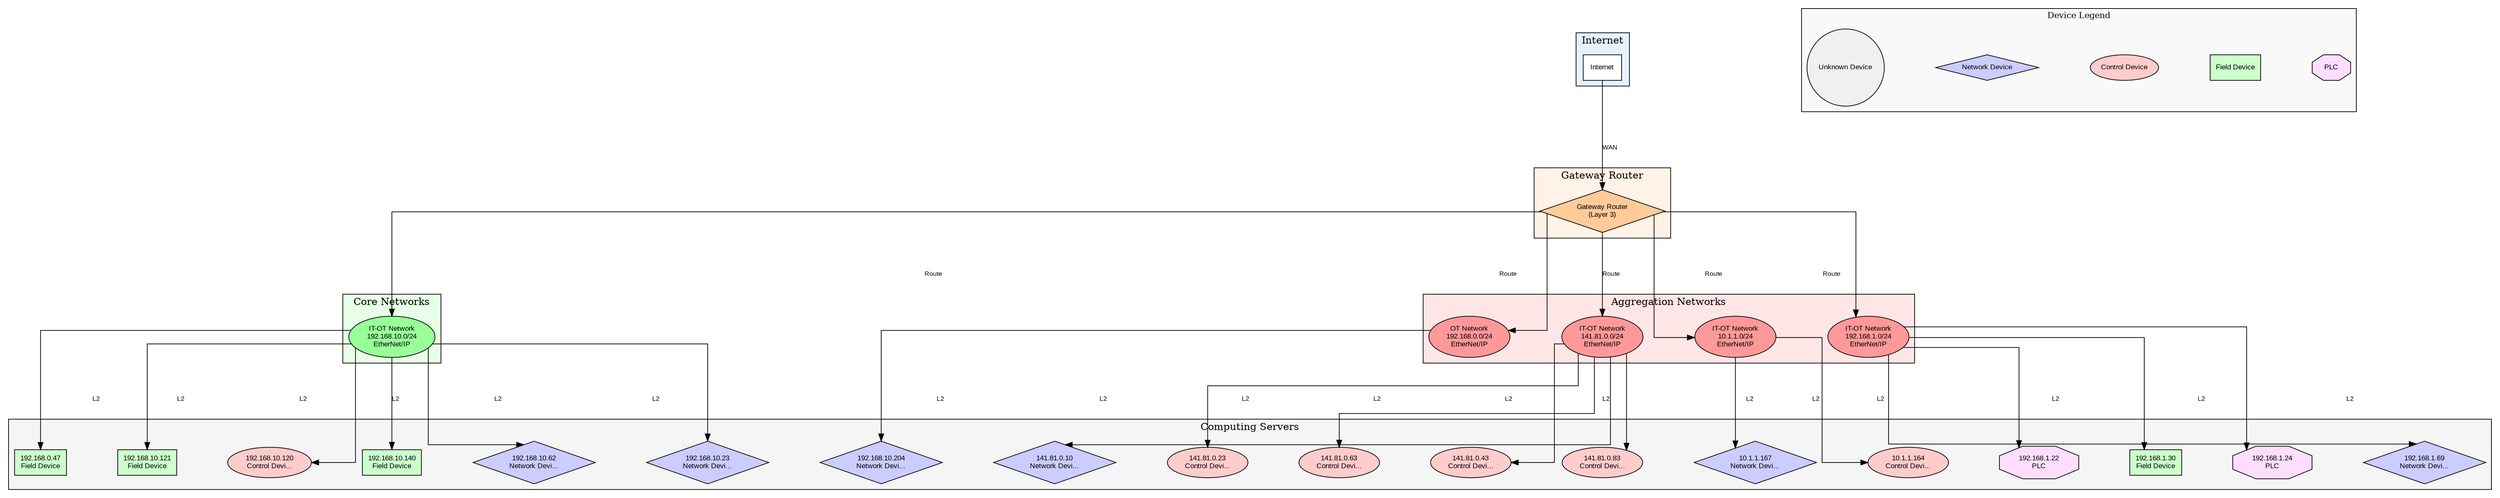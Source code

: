 digraph HierarchicalNetwork {
  rankdir=TB;
  ranksep=1.5;
  nodesep=1.0;
  splines=ortho;
  concentrate=false;
  bgcolor=white;
  node [fontname="Arial", fontsize=10];
  edge [fontname="Arial", fontsize=9];

  // Layer 1: Internet
  subgraph cluster_internet {
    rank=source;
    label="Internet";
    style=filled;
    fillcolor="#e6f3ff";
    internet [label="Internet", shape=cloud, style=filled, fillcolor="white"];
  }

  // Layer 2: Gateway Router
  subgraph cluster_gateway {
    rank=same;
    label="Gateway Router";
    style=filled;
    fillcolor="#fff2e6";
    gateway_router [label="Gateway Router\n(Layer 3)", shape=diamond, style=filled, fillcolor="#ffcc99"];
  }

  // Layer 3: Core Networks
  subgraph cluster_core {
    rank=same;
    label="Core Networks";
    style=filled;
    fillcolor="#e6ffe6";
    core_net0 [label="IT-OT Network\n192.168.10.0/24\nEtherNet/IP", shape=ellipse, style=filled, fillcolor="#99ff99"];
  }

  // Layer 4: Aggregation Networks
  subgraph cluster_aggregation {
    rank=same;
    label="Aggregation Networks";
    style=filled;
    fillcolor="#ffe6e6";
    agg_net0 [label="OT Network\n192.168.0.0/24\nEtherNet/IP", shape=ellipse, style=filled, fillcolor="#ff9999"];
    agg_net1 [label="IT-OT Network\n141.81.0.0/24\nEtherNet/IP", shape=ellipse, style=filled, fillcolor="#ff9999"];
    agg_net2 [label="IT-OT Network\n10.1.1.0/24\nEtherNet/IP", shape=ellipse, style=filled, fillcolor="#ff9999"];
    agg_net3 [label="IT-OT Network\n192.168.1.0/24\nEtherNet/IP", shape=ellipse, style=filled, fillcolor="#ff9999"];
  }

  // Layer 6: Computing Servers/Devices
  subgraph cluster_devices {
    rank=sink;
    label="Computing Servers";
    style=filled;
    fillcolor="#f5f5f5";
    device_0 [label="192.168.0.47\nField Device", shape=box, style=filled, fillcolor="#ccffcc"];
    device_1 [label="192.168.10.121\nField Device", shape=box, style=filled, fillcolor="#ccffcc"];
    device_2 [label="192.168.10.120\nControl Devi...", shape=ellipse, style=filled, fillcolor="#ffcccc"];
    device_3 [label="192.168.10.140\nField Device", shape=box, style=filled, fillcolor="#ccffcc"];
    device_4 [label="192.168.10.62\nNetwork Devi...", shape=diamond, style=filled, fillcolor="#ccccff"];
    device_5 [label="192.168.10.23\nNetwork Devi...", shape=diamond, style=filled, fillcolor="#ccccff"];
    device_6 [label="192.168.10.204\nNetwork Devi...", shape=diamond, style=filled, fillcolor="#ccccff"];
    device_7 [label="141.81.0.10\nNetwork Devi...", shape=diamond, style=filled, fillcolor="#ccccff"];
    device_8 [label="141.81.0.23\nControl Devi...", shape=ellipse, style=filled, fillcolor="#ffcccc"];
    device_9 [label="141.81.0.63\nControl Devi...", shape=ellipse, style=filled, fillcolor="#ffcccc"];
    device_10 [label="141.81.0.43\nControl Devi...", shape=ellipse, style=filled, fillcolor="#ffcccc"];
    device_11 [label="141.81.0.83\nControl Devi...", shape=ellipse, style=filled, fillcolor="#ffcccc"];
    device_12 [label="10.1.1.167\nNetwork Devi...", shape=diamond, style=filled, fillcolor="#ccccff"];
    device_13 [label="10.1.1.164\nControl Devi...", shape=ellipse, style=filled, fillcolor="#ffcccc"];
    device_14 [label="192.168.1.22\nPLC", shape=octagon, style=filled, fillcolor="#ffddff"];
    device_15 [label="192.168.1.30\nField Device", shape=box, style=filled, fillcolor="#ccffcc"];
    device_16 [label="192.168.1.24\nPLC", shape=octagon, style=filled, fillcolor="#ffddff"];
    device_17 [label="192.168.1.69\nNetwork Devi...", shape=diamond, style=filled, fillcolor="#ccccff"];
  }

  // Hierarchical network connections
  internet -> gateway_router [label="WAN"];
  gateway_router -> core_net0 [label="Route"];
  gateway_router -> agg_net0 [label="Route"];
  gateway_router -> agg_net1 [label="Route"];
  gateway_router -> agg_net2 [label="Route"];
  gateway_router -> agg_net3 [label="Route"];
  core_net0 -> device_0 [label="L2"];
  core_net0 -> device_1 [label="L2"];
  core_net0 -> device_2 [label="L2"];
  core_net0 -> device_3 [label="L2"];
  core_net0 -> device_4 [label="L2"];
  core_net0 -> device_5 [label="L2"];
  agg_net0 -> device_6 [label="L2"];
  agg_net1 -> device_7 [label="L2"];
  agg_net1 -> device_8 [label="L2"];
  agg_net1 -> device_9 [label="L2"];
  agg_net1 -> device_10 [label="L2"];
  agg_net1 -> device_11 [label="L2"];
  agg_net2 -> device_12 [label="L2"];
  agg_net2 -> device_13 [label="L2"];
  agg_net3 -> device_14 [label="L2"];
  agg_net3 -> device_15 [label="L2"];
  agg_net3 -> device_16 [label="L2"];
  agg_net3 -> device_17 [label="L2"];

  // Legend: Device Shapes
  subgraph cluster_legend {
    rank=sink;
    label="Device Legend";
    style=filled;
    fillcolor="#f9f9f9";
    fontsize=12;

    legend_plc [label="PLC", shape=octagon, style=filled, fillcolor="#ffddff"];
    legend_field [label="Field Device", shape=box, style=filled, fillcolor="#ccffcc"];
    legend_control [label="Control Device", shape=ellipse, style=filled, fillcolor="#ffcccc"];
    legend_network [label="Network Device", shape=diamond, style=filled, fillcolor="#ccccff"];
    legend_unknown [label="Unknown Device", shape=circle, style=filled, fillcolor="#f0f0f0"];
  }
}
